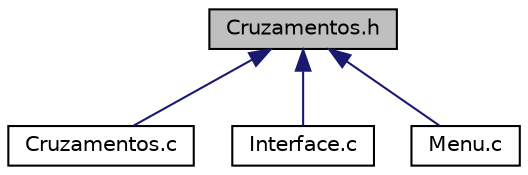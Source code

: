digraph "Cruzamentos.h"
{
  edge [fontname="Helvetica",fontsize="10",labelfontname="Helvetica",labelfontsize="10"];
  node [fontname="Helvetica",fontsize="10",shape=record];
  Node1 [label="Cruzamentos.h",height=0.2,width=0.4,color="black", fillcolor="grey75", style="filled", fontcolor="black"];
  Node1 -> Node2 [dir="back",color="midnightblue",fontsize="10",style="solid",fontname="Helvetica"];
  Node2 [label="Cruzamentos.c",height=0.2,width=0.4,color="black", fillcolor="white", style="filled",URL="$_cruzamentos_8c.html"];
  Node1 -> Node3 [dir="back",color="midnightblue",fontsize="10",style="solid",fontname="Helvetica"];
  Node3 [label="Interface.c",height=0.2,width=0.4,color="black", fillcolor="white", style="filled",URL="$_interface_8c.html"];
  Node1 -> Node4 [dir="back",color="midnightblue",fontsize="10",style="solid",fontname="Helvetica"];
  Node4 [label="Menu.c",height=0.2,width=0.4,color="black", fillcolor="white", style="filled",URL="$_menu_8c.html"];
}
